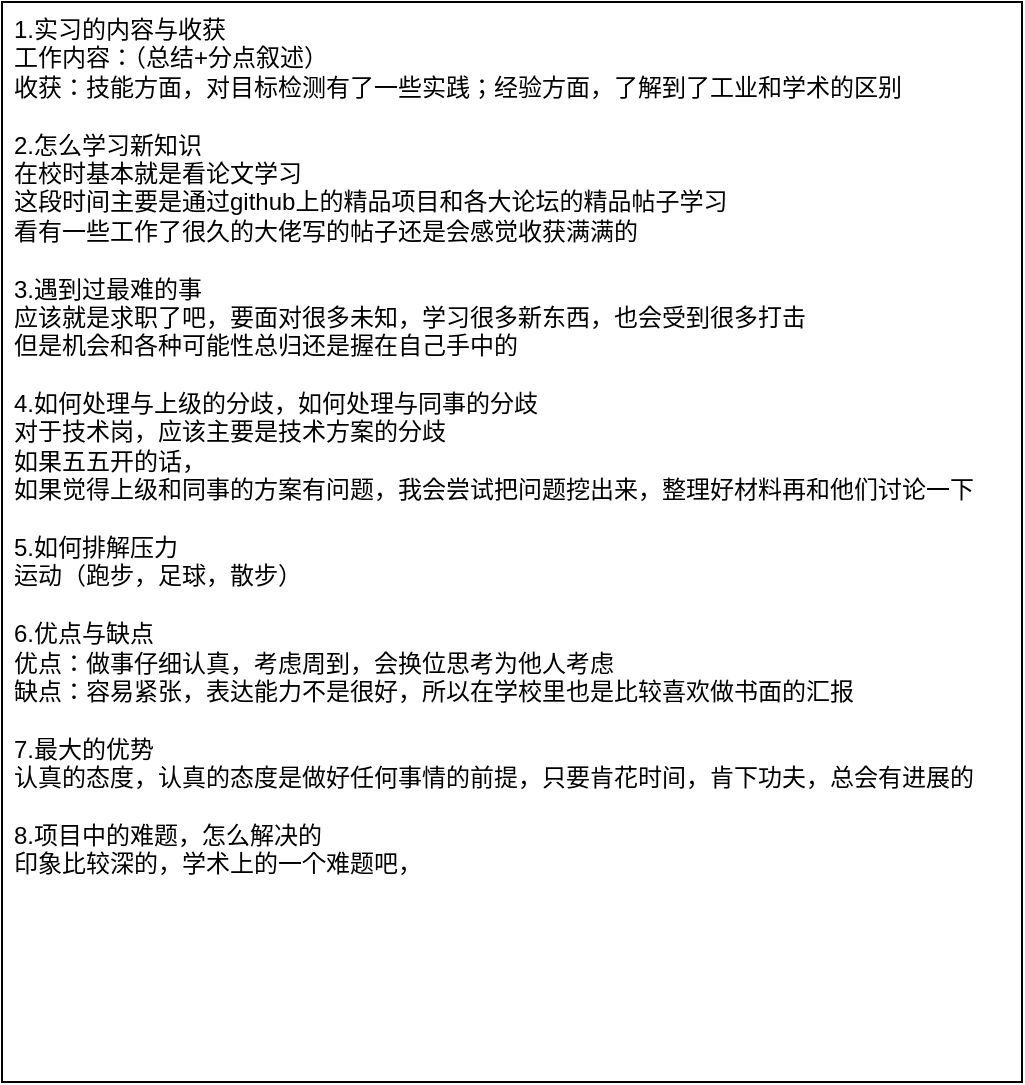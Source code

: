 <mxfile version="24.7.8">
  <diagram name="第 1 页" id="Rx1fUuhY_IRhLyzXzS_3">
    <mxGraphModel dx="1192" dy="433" grid="1" gridSize="10" guides="1" tooltips="1" connect="1" arrows="1" fold="1" page="0" pageScale="1" pageWidth="827" pageHeight="1169" math="0" shadow="0">
      <root>
        <mxCell id="0" />
        <mxCell id="1" parent="0" />
        <mxCell id="AXEMRqHJ4q1Q8EE62VlG-1" value="1.实习的内容与收获&lt;div&gt;工作内容：（总结+分点叙述）&lt;/div&gt;&lt;div&gt;收获：&lt;span style=&quot;background-color: initial;&quot;&gt;技能方面，对目标检测有了一些实践；&lt;/span&gt;&lt;span style=&quot;background-color: initial;&quot;&gt;经验方面，了解到了工业和学术的区别&lt;/span&gt;&lt;/div&gt;&lt;div&gt;&lt;br&gt;&lt;/div&gt;&lt;div&gt;2.怎么学习新知识&lt;/div&gt;&lt;div&gt;在校时基本就是看论文学习&lt;/div&gt;&lt;div&gt;这段时间主要是通过github上的精品项目和各大论坛的精品帖子学习&lt;/div&gt;&lt;div&gt;看有一些工作了很久的大佬写的帖子还是会感觉收获满满的&lt;/div&gt;&lt;div&gt;&lt;br&gt;&lt;/div&gt;&lt;div&gt;3.遇到过最难的事&lt;/div&gt;&lt;div&gt;应该就是求职了吧，要面对很多未知，学习很多新东西，也会受到很多打击&lt;/div&gt;&lt;div&gt;但是机会和各种可能性总归还是握在自己手中的&lt;/div&gt;&lt;div&gt;&lt;br&gt;&lt;/div&gt;&lt;div&gt;4.如何处理与上级的分歧，如何处理与同事的分歧&lt;/div&gt;&lt;div&gt;对于技术岗，应该主要是技术方案的分歧&lt;/div&gt;&lt;div&gt;如果五五开的话，&lt;/div&gt;&lt;div&gt;如果觉得上级和同事的方案有问题，我会尝试把问题挖出来，整理好材料再和他们讨论一下&lt;/div&gt;&lt;div&gt;&lt;br&gt;&lt;/div&gt;&lt;div&gt;5.如何排解压力&lt;/div&gt;&lt;div&gt;运动（跑步，足球，散步）&lt;/div&gt;&lt;div&gt;&lt;br&gt;&lt;/div&gt;&lt;div&gt;6.优点与缺点&lt;/div&gt;&lt;div&gt;优点：做事仔细认真，考虑周到，会换位思考为他人考虑&lt;/div&gt;&lt;div&gt;缺点：容易紧张，表达能力不是很好，所以在学校里也是比较喜欢做书面的汇报&lt;/div&gt;&lt;div&gt;&lt;br&gt;&lt;/div&gt;&lt;div&gt;7.最大的优势&lt;/div&gt;&lt;div&gt;认真的态度，认真的态度是做好任何事情的前提，只要肯花时间，肯下功夫，总会有进展的&lt;/div&gt;&lt;div&gt;&lt;br&gt;&lt;/div&gt;&lt;div&gt;8.项目中的难题，怎么解决的&lt;/div&gt;&lt;div&gt;印象比较深的，学术上的一个难题吧，&lt;/div&gt;&lt;div&gt;&lt;br&gt;&lt;/div&gt;" style="rounded=0;whiteSpace=wrap;html=1;align=left;verticalAlign=top;spacingLeft=4;" vertex="1" parent="1">
          <mxGeometry x="-320" y="90" width="510" height="540" as="geometry" />
        </mxCell>
      </root>
    </mxGraphModel>
  </diagram>
</mxfile>
